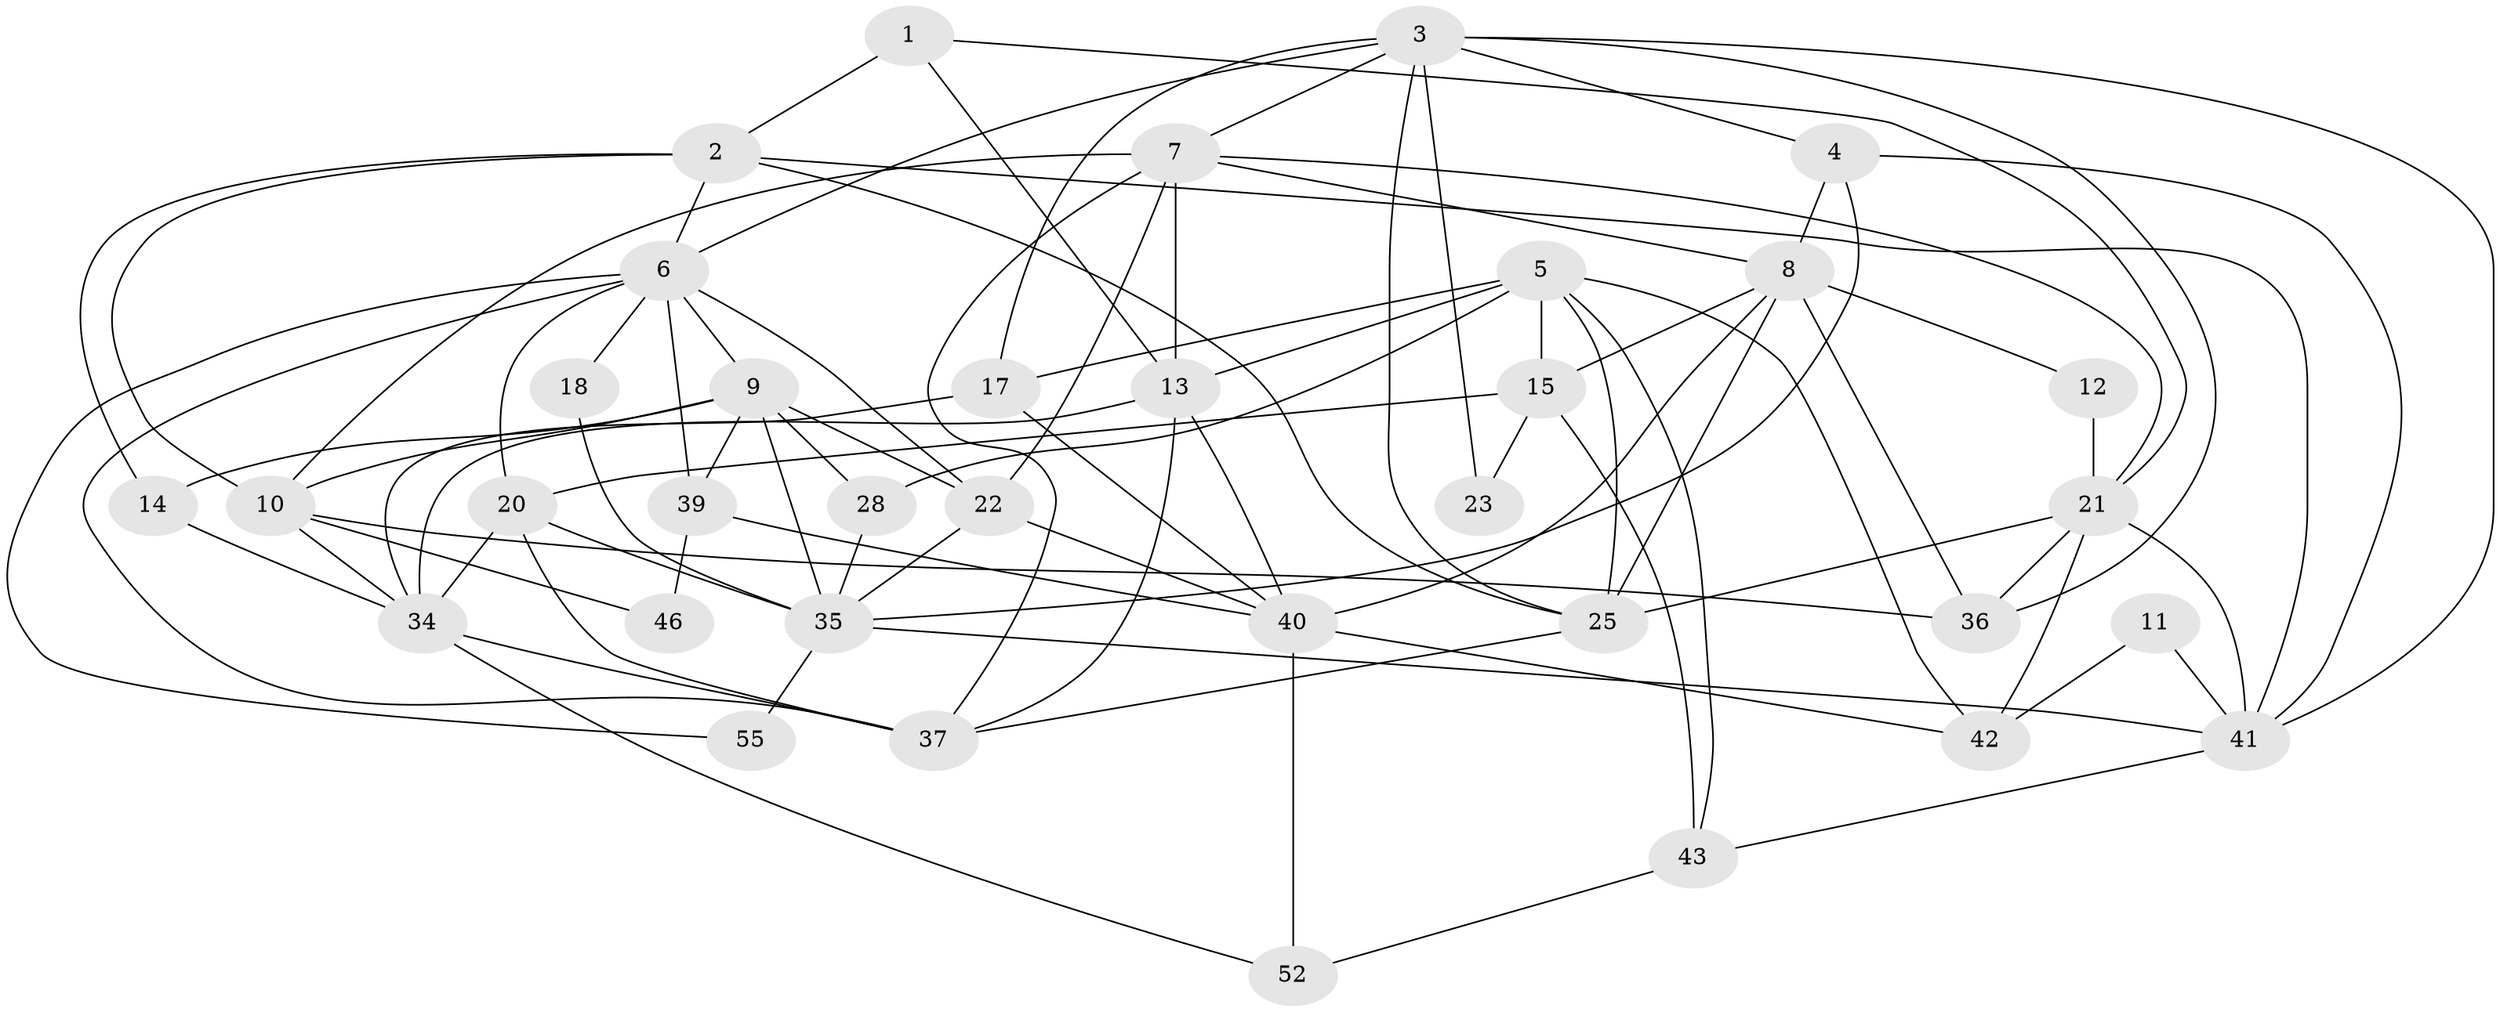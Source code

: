 // Generated by graph-tools (version 1.1) at 2025/24/03/03/25 07:24:00]
// undirected, 35 vertices, 87 edges
graph export_dot {
graph [start="1"]
  node [color=gray90,style=filled];
  1;
  2 [super="+26"];
  3 [super="+16"];
  4;
  5 [super="+31"];
  6 [super="+30"];
  7 [super="+24"];
  8 [super="+44"];
  9 [super="+51"];
  10 [super="+27"];
  11;
  12;
  13 [super="+38"];
  14;
  15 [super="+19"];
  17;
  18;
  20;
  21 [super="+53"];
  22 [super="+33"];
  23 [super="+29"];
  25 [super="+32"];
  28;
  34 [super="+54"];
  35 [super="+47"];
  36;
  37 [super="+49"];
  39;
  40 [super="+48"];
  41 [super="+45"];
  42;
  43 [super="+50"];
  46;
  52;
  55;
  1 -- 13;
  1 -- 21;
  1 -- 2;
  2 -- 10;
  2 -- 6;
  2 -- 25;
  2 -- 14;
  2 -- 41;
  3 -- 25;
  3 -- 4;
  3 -- 36;
  3 -- 6;
  3 -- 7;
  3 -- 41;
  3 -- 17;
  3 -- 23;
  4 -- 8;
  4 -- 41;
  4 -- 35;
  5 -- 17;
  5 -- 42;
  5 -- 25;
  5 -- 13;
  5 -- 28;
  5 -- 15;
  5 -- 43;
  6 -- 39;
  6 -- 37;
  6 -- 18;
  6 -- 20;
  6 -- 55;
  6 -- 9;
  6 -- 22;
  7 -- 22;
  7 -- 10;
  7 -- 37;
  7 -- 8;
  7 -- 21;
  7 -- 13;
  8 -- 40;
  8 -- 25;
  8 -- 12;
  8 -- 36;
  8 -- 15;
  9 -- 22;
  9 -- 10;
  9 -- 35;
  9 -- 39;
  9 -- 28;
  9 -- 14;
  10 -- 36;
  10 -- 46;
  10 -- 34;
  11 -- 42;
  11 -- 41;
  12 -- 21;
  13 -- 34;
  13 -- 37;
  13 -- 40;
  14 -- 34;
  15 -- 20;
  15 -- 23 [weight=2];
  15 -- 43 [weight=2];
  17 -- 40;
  17 -- 34;
  18 -- 35;
  20 -- 35;
  20 -- 37;
  20 -- 34;
  21 -- 25 [weight=2];
  21 -- 42;
  21 -- 36;
  21 -- 41;
  22 -- 35;
  22 -- 40;
  25 -- 37;
  28 -- 35;
  34 -- 52;
  34 -- 37;
  35 -- 55;
  35 -- 41;
  39 -- 40;
  39 -- 46;
  40 -- 52;
  40 -- 42;
  41 -- 43;
  43 -- 52;
}

